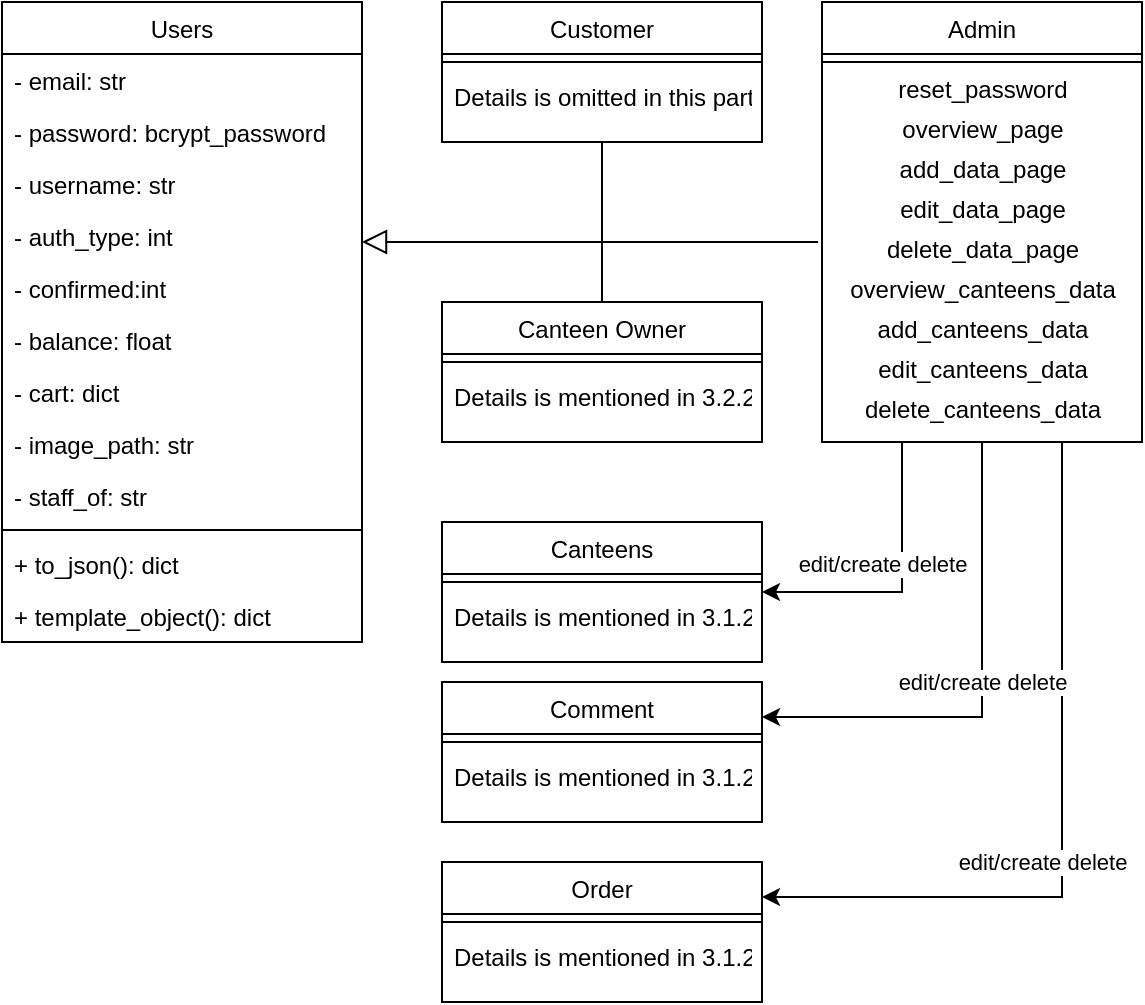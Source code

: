 <mxfile version="17.5.0" type="github">
  <diagram id="hN8EqMNUfdUWpegTYAs0" name="Page-1">
    <mxGraphModel dx="1426" dy="768" grid="1" gridSize="10" guides="1" tooltips="1" connect="1" arrows="1" fold="1" page="1" pageScale="1" pageWidth="850" pageHeight="1100" math="0" shadow="0">
      <root>
        <mxCell id="0" />
        <mxCell id="1" parent="0" />
        <mxCell id="YYV6kEzpuJeCUSImrra9-14" value="Customer" style="swimlane;fontStyle=0;align=center;verticalAlign=top;childLayout=stackLayout;horizontal=1;startSize=26;horizontalStack=0;resizeParent=1;resizeLast=0;collapsible=1;marginBottom=0;rounded=0;shadow=0;strokeWidth=1;" vertex="1" parent="1">
          <mxGeometry x="360" y="40" width="160" height="70" as="geometry">
            <mxRectangle x="130" y="380" width="160" height="26" as="alternateBounds" />
          </mxGeometry>
        </mxCell>
        <mxCell id="YYV6kEzpuJeCUSImrra9-15" value="" style="line;html=1;strokeWidth=1;align=left;verticalAlign=middle;spacingTop=-1;spacingLeft=3;spacingRight=3;rotatable=0;labelPosition=right;points=[];portConstraint=eastwest;" vertex="1" parent="YYV6kEzpuJeCUSImrra9-14">
          <mxGeometry y="26" width="160" height="8" as="geometry" />
        </mxCell>
        <mxCell id="YYV6kEzpuJeCUSImrra9-115" value="Details is omitted in this part" style="text;align=left;verticalAlign=top;spacingLeft=4;spacingRight=4;overflow=hidden;rotatable=0;points=[[0,0.5],[1,0.5]];portConstraint=eastwest;fontStyle=0" vertex="1" parent="YYV6kEzpuJeCUSImrra9-14">
          <mxGeometry y="34" width="160" height="26" as="geometry" />
        </mxCell>
        <mxCell id="YYV6kEzpuJeCUSImrra9-27" value="" style="endArrow=block;endSize=10;endFill=0;shadow=0;strokeWidth=1;rounded=0;edgeStyle=elbowEdgeStyle;elbow=vertical;" edge="1" parent="1" source="YYV6kEzpuJeCUSImrra9-14">
          <mxGeometry width="160" relative="1" as="geometry">
            <mxPoint x="200" y="253" as="sourcePoint" />
            <mxPoint x="320" y="160" as="targetPoint" />
            <Array as="points">
              <mxPoint x="290" y="160" />
              <mxPoint x="240" y="160" />
              <mxPoint x="300" y="150" />
              <mxPoint x="400" y="140" />
              <mxPoint x="390" y="140" />
              <mxPoint x="450" y="160" />
              <mxPoint x="290" y="160" />
              <mxPoint x="310" y="110" />
              <mxPoint x="330" y="180" />
              <mxPoint x="440" y="70" />
              <mxPoint x="390" y="380" />
              <mxPoint x="380" y="380" />
              <mxPoint x="360" y="380" />
            </Array>
          </mxGeometry>
        </mxCell>
        <mxCell id="YYV6kEzpuJeCUSImrra9-121" style="edgeStyle=orthogonalEdgeStyle;rounded=0;orthogonalLoop=1;jettySize=auto;html=1;exitX=0.5;exitY=0;exitDx=0;exitDy=0;endArrow=none;endFill=0;" edge="1" parent="1" source="YYV6kEzpuJeCUSImrra9-28">
          <mxGeometry relative="1" as="geometry">
            <mxPoint x="440" y="140" as="targetPoint" />
          </mxGeometry>
        </mxCell>
        <mxCell id="YYV6kEzpuJeCUSImrra9-28" value="Canteen Owner" style="swimlane;fontStyle=0;align=center;verticalAlign=top;childLayout=stackLayout;horizontal=1;startSize=26;horizontalStack=0;resizeParent=1;resizeLast=0;collapsible=1;marginBottom=0;rounded=0;shadow=0;strokeWidth=1;" vertex="1" parent="1">
          <mxGeometry x="360" y="190" width="160" height="70" as="geometry">
            <mxRectangle x="340" y="380" width="170" height="26" as="alternateBounds" />
          </mxGeometry>
        </mxCell>
        <mxCell id="YYV6kEzpuJeCUSImrra9-29" value="" style="line;html=1;strokeWidth=1;align=left;verticalAlign=middle;spacingTop=-1;spacingLeft=3;spacingRight=3;rotatable=0;labelPosition=right;points=[];portConstraint=eastwest;" vertex="1" parent="YYV6kEzpuJeCUSImrra9-28">
          <mxGeometry y="26" width="160" height="8" as="geometry" />
        </mxCell>
        <mxCell id="YYV6kEzpuJeCUSImrra9-117" value="Details is mentioned in 3.2.2" style="text;align=left;verticalAlign=top;spacingLeft=4;spacingRight=4;overflow=hidden;rotatable=0;points=[[0,0.5],[1,0.5]];portConstraint=eastwest;fontStyle=0" vertex="1" parent="YYV6kEzpuJeCUSImrra9-28">
          <mxGeometry y="34" width="160" height="26" as="geometry" />
        </mxCell>
        <mxCell id="YYV6kEzpuJeCUSImrra9-31" value="Canteens" style="swimlane;fontStyle=0;align=center;verticalAlign=top;childLayout=stackLayout;horizontal=1;startSize=26;horizontalStack=0;resizeParent=1;resizeLast=0;collapsible=1;marginBottom=0;rounded=0;shadow=0;strokeWidth=1;" vertex="1" parent="1">
          <mxGeometry x="360" y="300" width="160" height="70" as="geometry">
            <mxRectangle x="550" y="140" width="160" height="26" as="alternateBounds" />
          </mxGeometry>
        </mxCell>
        <mxCell id="YYV6kEzpuJeCUSImrra9-41" value="" style="line;html=1;strokeWidth=1;align=left;verticalAlign=middle;spacingTop=-1;spacingLeft=3;spacingRight=3;rotatable=0;labelPosition=right;points=[];portConstraint=eastwest;" vertex="1" parent="YYV6kEzpuJeCUSImrra9-31">
          <mxGeometry y="26" width="160" height="8" as="geometry" />
        </mxCell>
        <mxCell id="YYV6kEzpuJeCUSImrra9-124" value="Details is mentioned in 3.1.2" style="text;align=left;verticalAlign=top;spacingLeft=4;spacingRight=4;overflow=hidden;rotatable=0;points=[[0,0.5],[1,0.5]];portConstraint=eastwest;fontStyle=0" vertex="1" parent="YYV6kEzpuJeCUSImrra9-31">
          <mxGeometry y="34" width="160" height="26" as="geometry" />
        </mxCell>
        <mxCell id="YYV6kEzpuJeCUSImrra9-123" style="edgeStyle=orthogonalEdgeStyle;rounded=0;orthogonalLoop=1;jettySize=auto;html=1;exitX=-0.012;exitY=0.3;exitDx=0;exitDy=0;endArrow=none;endFill=0;exitPerimeter=0;" edge="1" parent="1" source="YYV6kEzpuJeCUSImrra9-86">
          <mxGeometry relative="1" as="geometry">
            <mxPoint x="440" y="160" as="targetPoint" />
          </mxGeometry>
        </mxCell>
        <mxCell id="YYV6kEzpuJeCUSImrra9-126" style="edgeStyle=orthogonalEdgeStyle;rounded=0;orthogonalLoop=1;jettySize=auto;html=1;exitX=0.25;exitY=1;exitDx=0;exitDy=0;entryX=1;entryY=0.5;entryDx=0;entryDy=0;endArrow=classic;endFill=1;" edge="1" parent="1" source="YYV6kEzpuJeCUSImrra9-44" target="YYV6kEzpuJeCUSImrra9-31">
          <mxGeometry relative="1" as="geometry" />
        </mxCell>
        <mxCell id="YYV6kEzpuJeCUSImrra9-129" value="edit/create delete" style="edgeLabel;html=1;align=center;verticalAlign=middle;resizable=0;points=[];" vertex="1" connectable="0" parent="YYV6kEzpuJeCUSImrra9-126">
          <mxGeometry x="0.393" y="1" relative="1" as="geometry">
            <mxPoint x="16" y="-15" as="offset" />
          </mxGeometry>
        </mxCell>
        <mxCell id="YYV6kEzpuJeCUSImrra9-127" style="edgeStyle=orthogonalEdgeStyle;rounded=0;orthogonalLoop=1;jettySize=auto;html=1;exitX=0.5;exitY=1;exitDx=0;exitDy=0;entryX=1;entryY=0.25;entryDx=0;entryDy=0;endArrow=classic;endFill=1;" edge="1" parent="1" source="YYV6kEzpuJeCUSImrra9-44" target="YYV6kEzpuJeCUSImrra9-50">
          <mxGeometry relative="1" as="geometry" />
        </mxCell>
        <mxCell id="YYV6kEzpuJeCUSImrra9-128" style="edgeStyle=orthogonalEdgeStyle;rounded=0;orthogonalLoop=1;jettySize=auto;html=1;exitX=0.75;exitY=1;exitDx=0;exitDy=0;entryX=1;entryY=0.25;entryDx=0;entryDy=0;endArrow=classic;endFill=1;" edge="1" parent="1" source="YYV6kEzpuJeCUSImrra9-44" target="YYV6kEzpuJeCUSImrra9-59">
          <mxGeometry relative="1" as="geometry" />
        </mxCell>
        <mxCell id="YYV6kEzpuJeCUSImrra9-44" value="Admin" style="swimlane;fontStyle=0;align=center;verticalAlign=top;childLayout=stackLayout;horizontal=1;startSize=26;horizontalStack=0;resizeParent=1;resizeLast=0;collapsible=1;marginBottom=0;rounded=0;shadow=0;strokeWidth=1;" vertex="1" parent="1">
          <mxGeometry x="550" y="40" width="160" height="220" as="geometry">
            <mxRectangle x="340" y="380" width="170" height="26" as="alternateBounds" />
          </mxGeometry>
        </mxCell>
        <mxCell id="YYV6kEzpuJeCUSImrra9-45" value="" style="line;html=1;strokeWidth=1;align=left;verticalAlign=middle;spacingTop=-1;spacingLeft=3;spacingRight=3;rotatable=0;labelPosition=right;points=[];portConstraint=eastwest;" vertex="1" parent="YYV6kEzpuJeCUSImrra9-44">
          <mxGeometry y="26" width="160" height="8" as="geometry" />
        </mxCell>
        <mxCell id="YYV6kEzpuJeCUSImrra9-83" value="reset_password" style="text;html=1;align=center;verticalAlign=middle;resizable=0;points=[];autosize=1;strokeColor=none;fillColor=none;" vertex="1" parent="YYV6kEzpuJeCUSImrra9-44">
          <mxGeometry y="34" width="160" height="20" as="geometry" />
        </mxCell>
        <mxCell id="YYV6kEzpuJeCUSImrra9-82" value="overview_page" style="text;html=1;align=center;verticalAlign=middle;resizable=0;points=[];autosize=1;strokeColor=none;fillColor=none;" vertex="1" parent="YYV6kEzpuJeCUSImrra9-44">
          <mxGeometry y="54" width="160" height="20" as="geometry" />
        </mxCell>
        <mxCell id="YYV6kEzpuJeCUSImrra9-85" value="add_data_page" style="text;html=1;align=center;verticalAlign=middle;resizable=0;points=[];autosize=1;strokeColor=none;fillColor=none;" vertex="1" parent="YYV6kEzpuJeCUSImrra9-44">
          <mxGeometry y="74" width="160" height="20" as="geometry" />
        </mxCell>
        <mxCell id="YYV6kEzpuJeCUSImrra9-84" value="edit_data_page" style="text;html=1;align=center;verticalAlign=middle;resizable=0;points=[];autosize=1;strokeColor=none;fillColor=none;" vertex="1" parent="YYV6kEzpuJeCUSImrra9-44">
          <mxGeometry y="94" width="160" height="20" as="geometry" />
        </mxCell>
        <mxCell id="YYV6kEzpuJeCUSImrra9-86" value="delete_data_page" style="text;html=1;align=center;verticalAlign=middle;resizable=0;points=[];autosize=1;strokeColor=none;fillColor=none;" vertex="1" parent="YYV6kEzpuJeCUSImrra9-44">
          <mxGeometry y="114" width="160" height="20" as="geometry" />
        </mxCell>
        <mxCell id="YYV6kEzpuJeCUSImrra9-87" value="overview_canteens_data" style="text;html=1;align=center;verticalAlign=middle;resizable=0;points=[];autosize=1;strokeColor=none;fillColor=none;" vertex="1" parent="YYV6kEzpuJeCUSImrra9-44">
          <mxGeometry y="134" width="160" height="20" as="geometry" />
        </mxCell>
        <mxCell id="YYV6kEzpuJeCUSImrra9-88" value="add_canteens_data" style="text;html=1;align=center;verticalAlign=middle;resizable=0;points=[];autosize=1;strokeColor=none;fillColor=none;" vertex="1" parent="YYV6kEzpuJeCUSImrra9-44">
          <mxGeometry y="154" width="160" height="20" as="geometry" />
        </mxCell>
        <mxCell id="YYV6kEzpuJeCUSImrra9-89" value="edit_canteens_data" style="text;html=1;align=center;verticalAlign=middle;resizable=0;points=[];autosize=1;strokeColor=none;fillColor=none;" vertex="1" parent="YYV6kEzpuJeCUSImrra9-44">
          <mxGeometry y="174" width="160" height="20" as="geometry" />
        </mxCell>
        <mxCell id="YYV6kEzpuJeCUSImrra9-90" value="delete_canteens_data" style="text;html=1;align=center;verticalAlign=middle;resizable=0;points=[];autosize=1;strokeColor=none;fillColor=none;" vertex="1" parent="YYV6kEzpuJeCUSImrra9-44">
          <mxGeometry y="194" width="160" height="20" as="geometry" />
        </mxCell>
        <mxCell id="YYV6kEzpuJeCUSImrra9-50" value="Comment" style="swimlane;fontStyle=0;align=center;verticalAlign=top;childLayout=stackLayout;horizontal=1;startSize=26;horizontalStack=0;resizeParent=1;resizeLast=0;collapsible=1;marginBottom=0;rounded=0;shadow=0;strokeWidth=1;" vertex="1" parent="1">
          <mxGeometry x="360" y="380" width="160" height="70" as="geometry">
            <mxRectangle x="550" y="140" width="160" height="26" as="alternateBounds" />
          </mxGeometry>
        </mxCell>
        <mxCell id="YYV6kEzpuJeCUSImrra9-56" value="" style="line;html=1;strokeWidth=1;align=left;verticalAlign=middle;spacingTop=-1;spacingLeft=3;spacingRight=3;rotatable=0;labelPosition=right;points=[];portConstraint=eastwest;" vertex="1" parent="YYV6kEzpuJeCUSImrra9-50">
          <mxGeometry y="26" width="160" height="8" as="geometry" />
        </mxCell>
        <mxCell id="YYV6kEzpuJeCUSImrra9-114" value="Details is mentioned in 3.1.2" style="text;align=left;verticalAlign=top;spacingLeft=4;spacingRight=4;overflow=hidden;rotatable=0;points=[[0,0.5],[1,0.5]];portConstraint=eastwest;fontStyle=0" vertex="1" parent="YYV6kEzpuJeCUSImrra9-50">
          <mxGeometry y="34" width="160" height="26" as="geometry" />
        </mxCell>
        <mxCell id="YYV6kEzpuJeCUSImrra9-59" value="Order" style="swimlane;fontStyle=0;align=center;verticalAlign=top;childLayout=stackLayout;horizontal=1;startSize=26;horizontalStack=0;resizeParent=1;resizeLast=0;collapsible=1;marginBottom=0;rounded=0;shadow=0;strokeWidth=1;" vertex="1" parent="1">
          <mxGeometry x="360" y="470" width="160" height="70" as="geometry">
            <mxRectangle x="550" y="140" width="160" height="26" as="alternateBounds" />
          </mxGeometry>
        </mxCell>
        <mxCell id="YYV6kEzpuJeCUSImrra9-66" value="" style="line;html=1;strokeWidth=1;align=left;verticalAlign=middle;spacingTop=-1;spacingLeft=3;spacingRight=3;rotatable=0;labelPosition=right;points=[];portConstraint=eastwest;" vertex="1" parent="YYV6kEzpuJeCUSImrra9-59">
          <mxGeometry y="26" width="160" height="8" as="geometry" />
        </mxCell>
        <mxCell id="YYV6kEzpuJeCUSImrra9-116" value="Details is mentioned in 3.1.2" style="text;align=left;verticalAlign=top;spacingLeft=4;spacingRight=4;overflow=hidden;rotatable=0;points=[[0,0.5],[1,0.5]];portConstraint=eastwest;fontStyle=0" vertex="1" parent="YYV6kEzpuJeCUSImrra9-59">
          <mxGeometry y="34" width="160" height="26" as="geometry" />
        </mxCell>
        <mxCell id="YYV6kEzpuJeCUSImrra9-91" value="Users" style="swimlane;fontStyle=0;align=center;verticalAlign=top;childLayout=stackLayout;horizontal=1;startSize=26;horizontalStack=0;resizeParent=1;resizeLast=0;collapsible=1;marginBottom=0;rounded=0;shadow=0;strokeWidth=1;" vertex="1" parent="1">
          <mxGeometry x="140" y="40" width="180" height="320" as="geometry">
            <mxRectangle x="230" y="140" width="160" height="26" as="alternateBounds" />
          </mxGeometry>
        </mxCell>
        <mxCell id="YYV6kEzpuJeCUSImrra9-92" value="- email: str" style="text;align=left;verticalAlign=top;spacingLeft=4;spacingRight=4;overflow=hidden;rotatable=0;points=[[0,0.5],[1,0.5]];portConstraint=eastwest;" vertex="1" parent="YYV6kEzpuJeCUSImrra9-91">
          <mxGeometry y="26" width="180" height="26" as="geometry" />
        </mxCell>
        <mxCell id="YYV6kEzpuJeCUSImrra9-93" value="- password: bcrypt_password" style="text;align=left;verticalAlign=top;spacingLeft=4;spacingRight=4;overflow=hidden;rotatable=0;points=[[0,0.5],[1,0.5]];portConstraint=eastwest;rounded=0;shadow=0;html=0;" vertex="1" parent="YYV6kEzpuJeCUSImrra9-91">
          <mxGeometry y="52" width="180" height="26" as="geometry" />
        </mxCell>
        <mxCell id="YYV6kEzpuJeCUSImrra9-94" value="- username: str" style="text;align=left;verticalAlign=top;spacingLeft=4;spacingRight=4;overflow=hidden;rotatable=0;points=[[0,0.5],[1,0.5]];portConstraint=eastwest;rounded=0;shadow=0;html=0;" vertex="1" parent="YYV6kEzpuJeCUSImrra9-91">
          <mxGeometry y="78" width="180" height="26" as="geometry" />
        </mxCell>
        <mxCell id="YYV6kEzpuJeCUSImrra9-95" value="- auth_type: int" style="text;align=left;verticalAlign=top;spacingLeft=4;spacingRight=4;overflow=hidden;rotatable=0;points=[[0,0.5],[1,0.5]];portConstraint=eastwest;rounded=0;shadow=0;html=0;" vertex="1" parent="YYV6kEzpuJeCUSImrra9-91">
          <mxGeometry y="104" width="180" height="26" as="geometry" />
        </mxCell>
        <mxCell id="YYV6kEzpuJeCUSImrra9-96" value="- confirmed:int" style="text;align=left;verticalAlign=top;spacingLeft=4;spacingRight=4;overflow=hidden;rotatable=0;points=[[0,0.5],[1,0.5]];portConstraint=eastwest;rounded=0;shadow=0;html=0;" vertex="1" parent="YYV6kEzpuJeCUSImrra9-91">
          <mxGeometry y="130" width="180" height="26" as="geometry" />
        </mxCell>
        <mxCell id="YYV6kEzpuJeCUSImrra9-97" value="- balance: float" style="text;align=left;verticalAlign=top;spacingLeft=4;spacingRight=4;overflow=hidden;rotatable=0;points=[[0,0.5],[1,0.5]];portConstraint=eastwest;rounded=0;shadow=0;html=0;" vertex="1" parent="YYV6kEzpuJeCUSImrra9-91">
          <mxGeometry y="156" width="180" height="26" as="geometry" />
        </mxCell>
        <mxCell id="YYV6kEzpuJeCUSImrra9-98" value="- cart: dict" style="text;align=left;verticalAlign=top;spacingLeft=4;spacingRight=4;overflow=hidden;rotatable=0;points=[[0,0.5],[1,0.5]];portConstraint=eastwest;rounded=0;shadow=0;html=0;" vertex="1" parent="YYV6kEzpuJeCUSImrra9-91">
          <mxGeometry y="182" width="180" height="26" as="geometry" />
        </mxCell>
        <mxCell id="YYV6kEzpuJeCUSImrra9-99" value="- image_path: str" style="text;align=left;verticalAlign=top;spacingLeft=4;spacingRight=4;overflow=hidden;rotatable=0;points=[[0,0.5],[1,0.5]];portConstraint=eastwest;rounded=0;shadow=0;html=0;" vertex="1" parent="YYV6kEzpuJeCUSImrra9-91">
          <mxGeometry y="208" width="180" height="26" as="geometry" />
        </mxCell>
        <mxCell id="YYV6kEzpuJeCUSImrra9-100" value="- staff_of: str" style="text;align=left;verticalAlign=top;spacingLeft=4;spacingRight=4;overflow=hidden;rotatable=0;points=[[0,0.5],[1,0.5]];portConstraint=eastwest;rounded=0;shadow=0;html=0;" vertex="1" parent="YYV6kEzpuJeCUSImrra9-91">
          <mxGeometry y="234" width="180" height="26" as="geometry" />
        </mxCell>
        <mxCell id="YYV6kEzpuJeCUSImrra9-101" value="" style="line;html=1;strokeWidth=1;align=left;verticalAlign=middle;spacingTop=-1;spacingLeft=3;spacingRight=3;rotatable=0;labelPosition=right;points=[];portConstraint=eastwest;" vertex="1" parent="YYV6kEzpuJeCUSImrra9-91">
          <mxGeometry y="260" width="180" height="8" as="geometry" />
        </mxCell>
        <mxCell id="YYV6kEzpuJeCUSImrra9-102" value="+ to_json(): dict" style="text;align=left;verticalAlign=top;spacingLeft=4;spacingRight=4;overflow=hidden;rotatable=0;points=[[0,0.5],[1,0.5]];portConstraint=eastwest;" vertex="1" parent="YYV6kEzpuJeCUSImrra9-91">
          <mxGeometry y="268" width="180" height="26" as="geometry" />
        </mxCell>
        <mxCell id="YYV6kEzpuJeCUSImrra9-103" value="+ template_object(): dict" style="text;align=left;verticalAlign=top;spacingLeft=4;spacingRight=4;overflow=hidden;rotatable=0;points=[[0,0.5],[1,0.5]];portConstraint=eastwest;rounded=0;shadow=0;html=0;" vertex="1" parent="YYV6kEzpuJeCUSImrra9-91">
          <mxGeometry y="294" width="180" height="26" as="geometry" />
        </mxCell>
        <mxCell id="YYV6kEzpuJeCUSImrra9-130" value="edit/create delete" style="edgeLabel;html=1;align=center;verticalAlign=middle;resizable=0;points=[];" vertex="1" connectable="0" parent="1">
          <mxGeometry x="630" y="380" as="geometry" />
        </mxCell>
        <mxCell id="YYV6kEzpuJeCUSImrra9-131" value="edit/create delete" style="edgeLabel;html=1;align=center;verticalAlign=middle;resizable=0;points=[];" vertex="1" connectable="0" parent="1">
          <mxGeometry x="660" y="470" as="geometry" />
        </mxCell>
      </root>
    </mxGraphModel>
  </diagram>
</mxfile>
